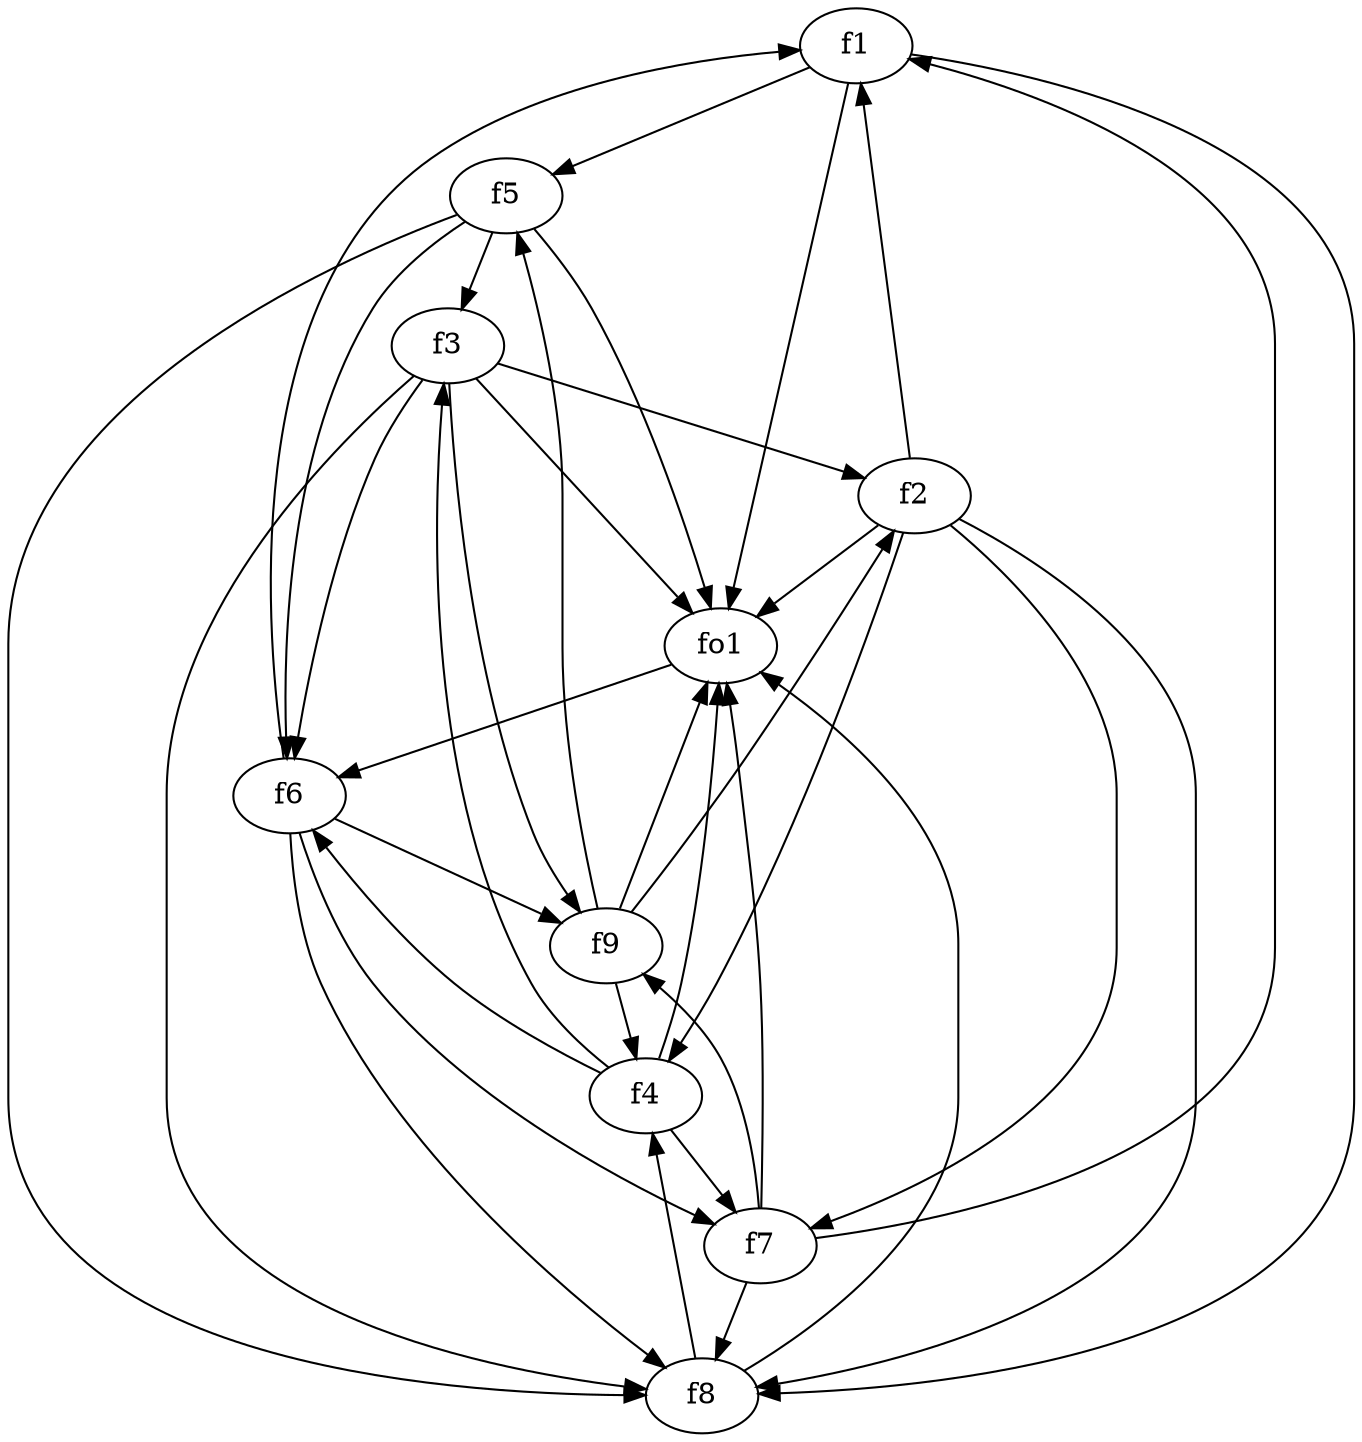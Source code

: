 strict digraph  {
f1;
f2;
f3;
f4;
f5;
f6;
f7;
f8;
f9;
fo1;
f1 -> f8  [weight=2];
f1 -> fo1  [weight=2];
f1 -> f5  [weight=2];
f2 -> f4  [weight=2];
f2 -> fo1  [weight=2];
f2 -> f8  [weight=2];
f2 -> f7  [weight=2];
f2 -> f1  [weight=2];
f3 -> f2  [weight=2];
f3 -> f6  [weight=2];
f3 -> fo1  [weight=2];
f3 -> f9  [weight=2];
f3 -> f8  [weight=2];
f4 -> fo1  [weight=2];
f4 -> f7  [weight=2];
f4 -> f6  [weight=2];
f4 -> f3  [weight=2];
f5 -> f8  [weight=2];
f5 -> f3  [weight=2];
f5 -> fo1  [weight=2];
f5 -> f6  [weight=2];
f6 -> f8  [weight=2];
f6 -> f7  [weight=2];
f6 -> f1  [weight=2];
f6 -> f9  [weight=2];
f7 -> fo1  [weight=2];
f7 -> f9  [weight=2];
f7 -> f1  [weight=2];
f7 -> f8  [weight=2];
f8 -> f4  [weight=2];
f8 -> fo1  [weight=2];
f9 -> fo1  [weight=2];
f9 -> f2  [weight=2];
f9 -> f4  [weight=2];
f9 -> f5  [weight=2];
fo1 -> f6  [weight=2];
}
